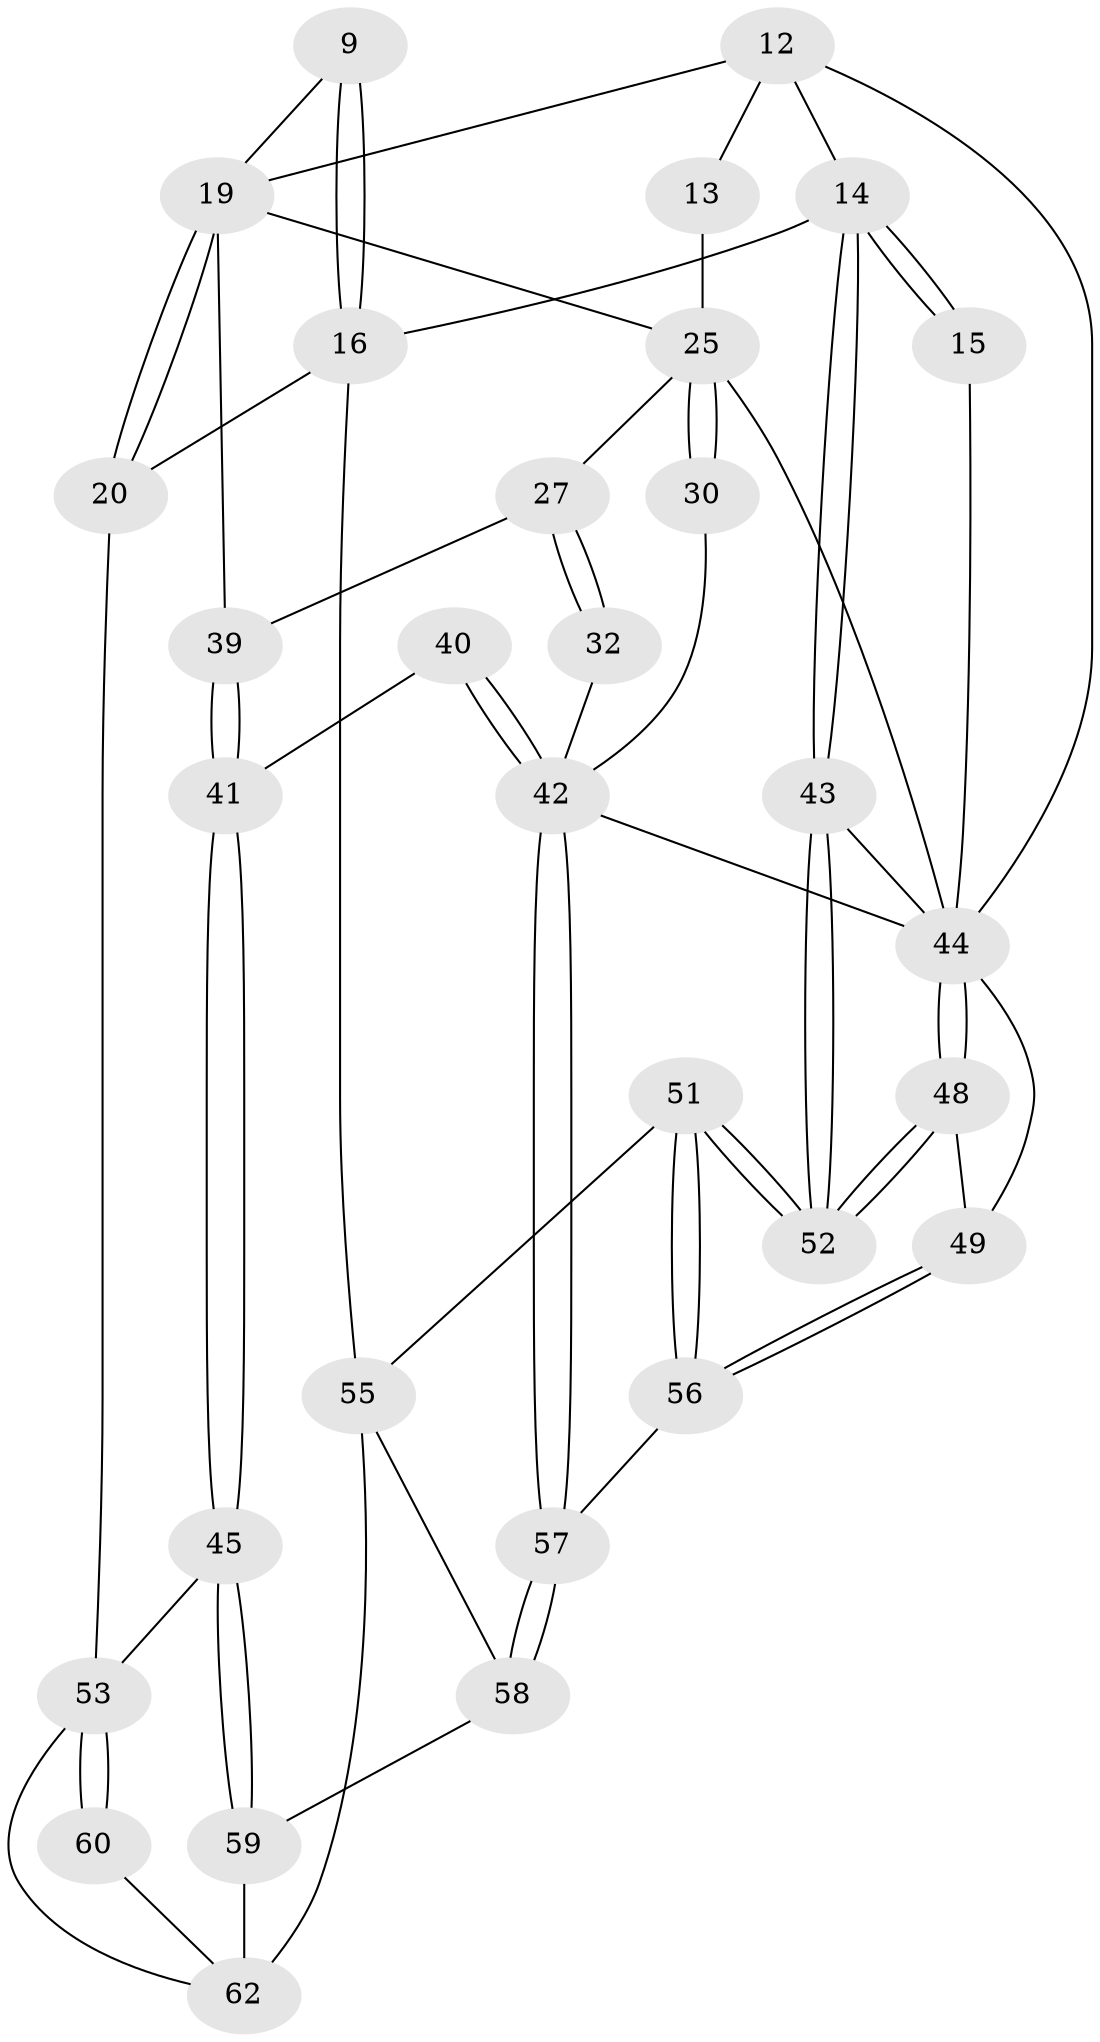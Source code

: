 // original degree distribution, {3: 0.03225806451612903, 5: 0.5806451612903226, 6: 0.1774193548387097, 4: 0.20967741935483872}
// Generated by graph-tools (version 1.1) at 2025/01/03/09/25 05:01:22]
// undirected, 31 vertices, 70 edges
graph export_dot {
graph [start="1"]
  node [color=gray90,style=filled];
  9 [pos="+0.33401627606042356+0"];
  12 [pos="+0.7826956974105331+0.16080814120333745",super="+6+7+11"];
  13 [pos="+0.5907995092793654+0.23332332551113863"];
  14 [pos="+1+0.43425478206914886",super="+10"];
  15 [pos="+1+0.4171343088911929"];
  16 [pos="+0+0",super="+5"];
  19 [pos="+0+0.454679435020024",super="+18"];
  20 [pos="+0+0.4642106280288769"];
  25 [pos="+0.4926873410796943+0.36693539027256206",super="+24"];
  27 [pos="+0.3803328855156525+0.40356496960901117",super="+26"];
  30 [pos="+0.5385391228241073+0.3846704883383585",super="+29"];
  32 [pos="+0.49673279397715914+0.48682833615194926"];
  39 [pos="+0.27685716002752603+0.5213461196251815",super="+28"];
  40 [pos="+0.45918938966147016+0.6250958471181851"];
  41 [pos="+0.31327559013520156+0.5995501801305646"];
  42 [pos="+0.5732198150875035+0.7481308250324039",super="+38+34+35+31"];
  43 [pos="+1+0.5121393307293297"];
  44 [pos="+0.9591091075711654+0.6148200854680382",super="+37"];
  45 [pos="+0.2828315557290121+0.6481833964085237"];
  48 [pos="+0.9020149920217639+0.7103526353290072"];
  49 [pos="+0.8720896413124335+0.7170549988382666"];
  51 [pos="+1+1"];
  52 [pos="+1+0.9190034585198533"];
  53 [pos="+0+0.8176505520583981",super="+47+46"];
  55 [pos="+0+1",super="+50"];
  56 [pos="+0.8363434683802062+0.8351292707897401"];
  57 [pos="+0.5724984175990223+0.9109654630870455"];
  58 [pos="+0.5004214827729982+1"];
  59 [pos="+0.4600548343210446+1"];
  60 [pos="+0.14742766831374382+0.8078748367302921"];
  62 [pos="+0.15303238162987948+0.8286213394037739",super="+54+61"];
  9 -- 16 [weight=2];
  9 -- 16;
  9 -- 19;
  12 -- 13 [weight=2];
  12 -- 14 [weight=2];
  12 -- 19;
  12 -- 44;
  13 -- 25;
  14 -- 15 [weight=2];
  14 -- 15;
  14 -- 43;
  14 -- 43;
  14 -- 16;
  15 -- 44;
  16 -- 20;
  16 -- 55 [weight=2];
  19 -- 20;
  19 -- 20;
  19 -- 39 [weight=2];
  19 -- 25;
  20 -- 53;
  25 -- 30 [weight=2];
  25 -- 30;
  25 -- 27;
  25 -- 44;
  27 -- 32 [weight=2];
  27 -- 32;
  27 -- 39;
  30 -- 42 [weight=2];
  32 -- 42;
  39 -- 41;
  39 -- 41;
  40 -- 41;
  40 -- 42 [weight=2];
  40 -- 42;
  41 -- 45;
  41 -- 45;
  42 -- 57;
  42 -- 57;
  42 -- 44;
  43 -- 44;
  43 -- 52;
  43 -- 52;
  44 -- 48;
  44 -- 48;
  44 -- 49;
  45 -- 59;
  45 -- 59;
  45 -- 53;
  48 -- 49;
  48 -- 52;
  48 -- 52;
  49 -- 56;
  49 -- 56;
  51 -- 52;
  51 -- 52;
  51 -- 56;
  51 -- 56;
  51 -- 55;
  53 -- 60 [weight=2];
  53 -- 60;
  53 -- 62;
  55 -- 58;
  55 -- 62 [weight=2];
  56 -- 57;
  57 -- 58;
  57 -- 58;
  58 -- 59;
  59 -- 62;
  60 -- 62;
}
